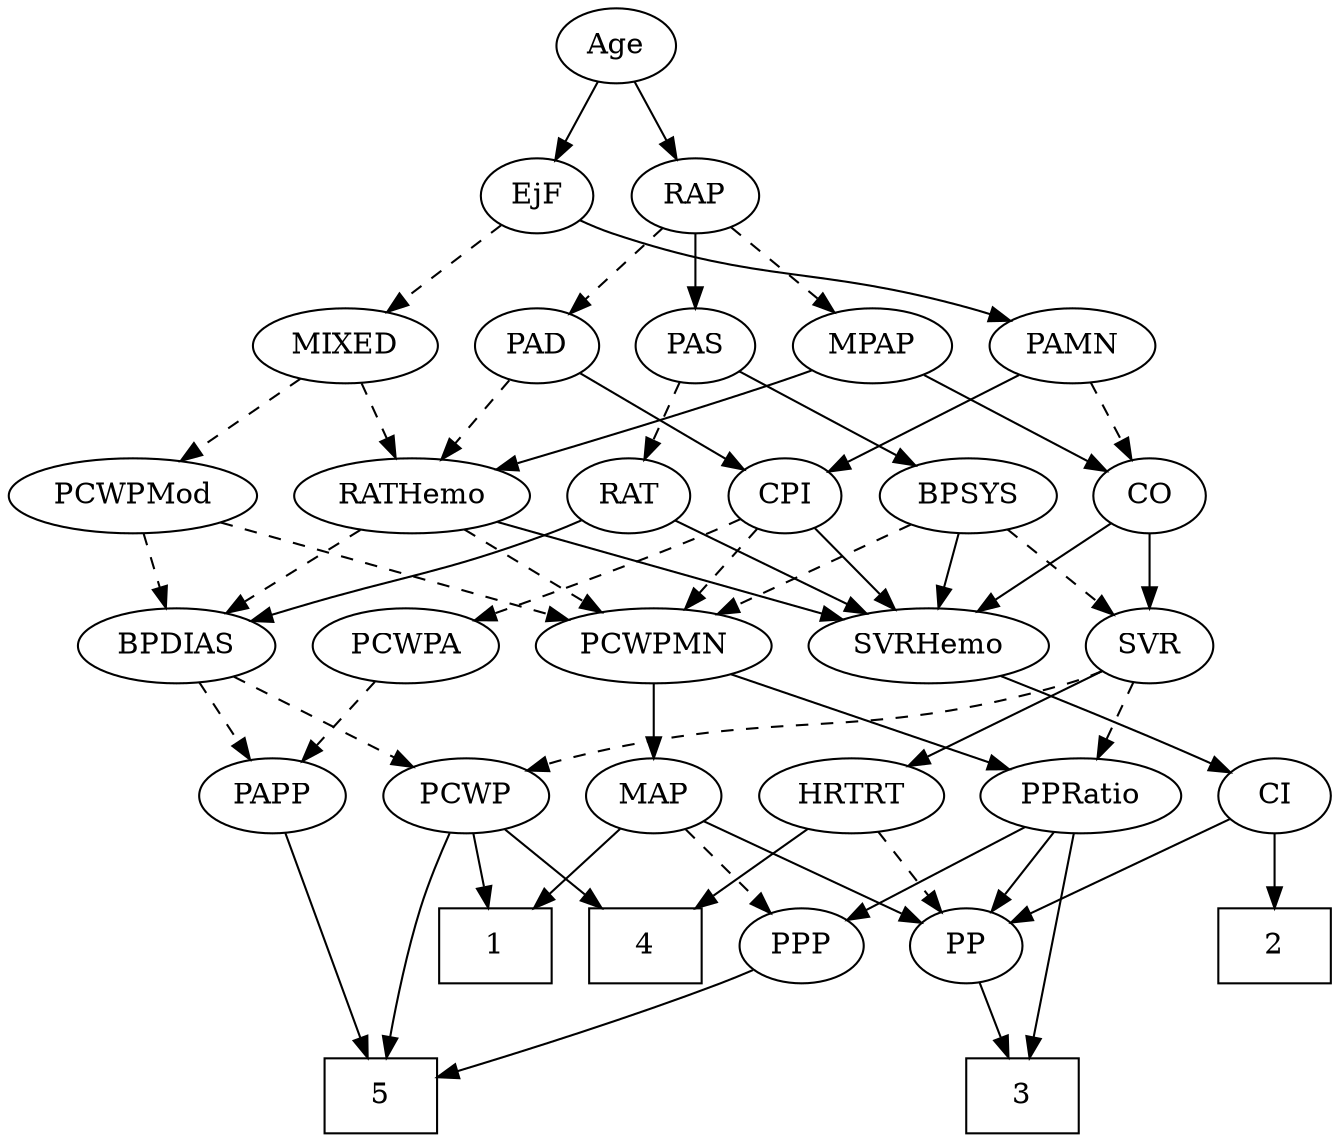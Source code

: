 strict digraph {
	graph [bb="0,0,587,540"];
	node [label="\N"];
	1	[height=0.5,
		pos="210,90",
		shape=box,
		width=0.75];
	2	[height=0.5,
		pos="560,90",
		shape=box,
		width=0.75];
	3	[height=0.5,
		pos="453,18",
		shape=box,
		width=0.75];
	4	[height=0.5,
		pos="282,90",
		shape=box,
		width=0.75];
	5	[height=0.5,
		pos="155,18",
		shape=box,
		width=0.75];
	Age	[height=0.5,
		pos="262,522",
		width=0.75];
	EjF	[height=0.5,
		pos="226,450",
		width=0.75];
	Age -> EjF	[pos="e,234.3,467.15 253.65,504.76 249.28,496.28 243.85,485.71 238.95,476.2",
		style=solid];
	RAP	[height=0.5,
		pos="299,450",
		width=0.77632];
	Age -> RAP	[pos="e,290.46,467.15 270.58,504.76 275.06,496.28 280.65,485.71 285.68,476.2",
		style=solid];
	MIXED	[height=0.5,
		pos="138,378",
		width=1.1193];
	EjF -> MIXED	[pos="e,157.05,394.16 209.03,435.5 196.59,425.61 179.44,411.96 165.1,400.56",
		style=dashed];
	PAMN	[height=0.5,
		pos="468,378",
		width=1.011];
	EjF -> PAMN	[pos="e,440.6,390.05 246.61,438.31 251.56,436.01 256.9,433.75 262,432 331.35,408.2 352.75,417.01 423,396 425.61,395.22 428.28,394.36 430.96,\
393.46",
		style=solid];
	MPAP	[height=0.5,
		pos="379,378",
		width=0.97491];
	RAP -> MPAP	[pos="e,362,393.87 315.18,434.83 326.45,424.98 341.68,411.65 354.44,400.49",
		style=dashed];
	PAD	[height=0.5,
		pos="225,378",
		width=0.79437];
	RAP -> PAD	[pos="e,240.31,393.49 283.66,434.5 273.24,424.64 259.29,411.44 247.6,400.38",
		style=dashed];
	PAS	[height=0.5,
		pos="299,378",
		width=0.75];
	RAP -> PAS	[pos="e,299,396.1 299,431.7 299,423.98 299,414.71 299,406.11",
		style=solid];
	RATHemo	[height=0.5,
		pos="171,306",
		width=1.3721];
	MIXED -> RATHemo	[pos="e,163.08,323.79 145.98,360.05 149.79,351.97 154.44,342.12 158.69,333.11",
		style=dashed];
	PCWPMod	[height=0.5,
		pos="51.995,306",
		width=1.4443];
	MIXED -> PCWPMod	[pos="e,71.515,322.89 119.33,361.81 107.63,352.29 92.349,339.85 79.3,329.22",
		style=dashed];
	CO	[height=0.5,
		pos="504,306",
		width=0.75];
	MPAP -> CO	[pos="e,483.69,318.37 401.92,364.16 422.4,352.7 452.5,335.84 474.71,323.4",
		style=solid];
	MPAP -> RATHemo	[pos="e,207.67,318.2 352.09,366.33 346.46,364.18 340.55,361.97 335,360 295.63,346.05 250.45,331.56 217.49,321.26",
		style=solid];
	BPSYS	[height=0.5,
		pos="421,306",
		width=1.0471];
	SVR	[height=0.5,
		pos="504,234",
		width=0.77632];
	BPSYS -> SVR	[pos="e,487.71,248.74 439.01,289.81 451.01,279.69 466.92,266.27 479.99,255.24",
		style=dashed];
	PCWPMN	[height=0.5,
		pos="290,234",
		width=1.3902];
	BPSYS -> PCWPMN	[pos="e,316.91,249.38 396.66,292 376.76,281.36 348.34,266.17 325.83,254.15",
		style=dashed];
	SVRHemo	[height=0.5,
		pos="408,234",
		width=1.3902];
	BPSYS -> SVRHemo	[pos="e,411.2,252.28 417.85,288.05 416.42,280.35 414.69,271.03 413.08,262.36",
		style=solid];
	PAD -> RATHemo	[pos="e,183.7,323.47 213.01,361.46 206.21,352.65 197.56,341.43 189.87,331.46",
		style=dashed];
	CPI	[height=0.5,
		pos="338,306",
		width=0.75];
	PAD -> CPI	[pos="e,318.91,318.82 244.68,364.81 262.86,353.55 290.04,336.71 310.38,324.11",
		style=solid];
	CO -> SVR	[pos="e,504,252.1 504,287.7 504,279.98 504,270.71 504,262.11",
		style=solid];
	CO -> SVRHemo	[pos="e,429.18,250.45 486.39,292.16 472.78,282.24 453.63,268.27 437.66,256.63",
		style=solid];
	PAS -> BPSYS	[pos="e,397.8,320.31 318.87,365.6 337.86,354.7 366.8,338.09 389.03,325.34",
		style=solid];
	RAT	[height=0.5,
		pos="266,306",
		width=0.75827];
	PAS -> RAT	[pos="e,273.76,323.47 291.17,360.41 287.27,352.13 282.46,341.92 278.09,332.66",
		style=dashed];
	PAMN -> CO	[pos="e,495.53,323.47 476.53,360.41 480.83,352.04 486.14,341.71 490.95,332.37",
		style=dashed];
	PAMN -> CPI	[pos="e,358.27,317.92 444.15,364.16 422.5,352.51 390.51,335.28 367.31,322.79",
		style=solid];
	RATHemo -> PCWPMN	[pos="e,265.08,249.65 195.94,290.33 213.47,280.01 237.13,266.1 256.34,254.8",
		style=dashed];
	RATHemo -> SVRHemo	[pos="e,370.44,246.09 208.03,294.06 249.18,281.91 315.74,262.25 360.64,248.99",
		style=solid];
	BPDIAS	[height=0.5,
		pos="77.995,234",
		width=1.1735];
	RATHemo -> BPDIAS	[pos="e,97.939,250.01 150.36,289.46 137.29,279.63 120.24,266.8 105.97,256.06",
		style=dashed];
	PCWPA	[height=0.5,
		pos="180,234",
		width=1.1555];
	CPI -> PCWPA	[pos="e,208.7,247.17 316.73,294.82 311.9,292.55 306.78,290.17 302,288 274.08,275.35 242.32,261.57 218.2,251.23",
		style=dashed];
	CPI -> PCWPMN	[pos="e,301.51,251.8 327.1,289.12 321.26,280.59 313.92,269.89 307.31,260.25",
		style=dashed];
	CPI -> SVRHemo	[pos="e,391.8,251.2 352.5,290.5 361.72,281.28 373.86,269.14 384.44,258.56",
		style=solid];
	RAT -> SVRHemo	[pos="e,379.72,248.94 287.25,294.52 309.26,283.67 344.09,266.5 370.69,253.39",
		style=solid];
	RAT -> BPDIAS	[pos="e,109.93,245.82 244.62,294.77 239.54,292.45 234.11,290.07 229,288 208.84,279.85 156.89,261.86 119.55,249.1",
		style=solid];
	PPRatio	[height=0.5,
		pos="475,162",
		width=1.1013];
	SVR -> PPRatio	[pos="e,482.02,179.96 497.12,216.41 493.78,208.34 489.67,198.43 485.91,189.35",
		style=dashed];
	PCWP	[height=0.5,
		pos="206,162",
		width=0.97491];
	SVR -> PCWP	[pos="e,232.23,174.14 482.85,222.12 477.76,219.83 472.27,217.62 467,216 373.53,187.34 344.31,205.75 250,180 247.35,179.28 244.64,178.45 \
241.93,177.56",
		style=dashed];
	HRTRT	[height=0.5,
		pos="378,162",
		width=1.1013];
	SVR -> HRTRT	[pos="e,402.4,176.56 483.47,221.6 463.98,210.77 434.34,194.3 411.44,181.58",
		style=solid];
	PCWPMod -> PCWPMN	[pos="e,252.64,245.99 90.234,293.75 131.77,281.54 198.16,262.01 242.88,248.86",
		style=dashed];
	PCWPMod -> BPDIAS	[pos="e,71.579,252.28 58.289,288.05 61.216,280.18 64.766,270.62 68.043,261.79",
		style=dashed];
	PAPP	[height=0.5,
		pos="117,162",
		width=0.88464];
	PCWPA -> PAPP	[pos="e,131.09,178.67 165.38,216.76 157.24,207.71 146.95,196.29 137.96,186.3",
		style=dashed];
	MAP	[height=0.5,
		pos="290,162",
		width=0.84854];
	PCWPMN -> MAP	[pos="e,290,180.1 290,215.7 290,207.98 290,198.71 290,190.11",
		style=solid];
	PCWPMN -> PPRatio	[pos="e,445.56,174.14 323.07,220.49 354.76,208.5 402.58,190.4 436.09,177.72",
		style=solid];
	CI	[height=0.5,
		pos="560,162",
		width=0.75];
	SVRHemo -> CI	[pos="e,538.7,173.11 438.09,219.38 461.53,208.73 494.88,193.53 524,180 525.78,179.17 527.62,178.31 529.47,177.45",
		style=solid];
	BPDIAS -> PCWP	[pos="e,182.8,175.69 102.98,219.34 123.22,208.27 151.89,192.59 173.84,180.58",
		style=dashed];
	BPDIAS -> PAPP	[pos="e,107.82,179.47 87.238,216.41 91.901,208.04 97.657,197.71 102.86,188.37",
		style=dashed];
	MAP -> 1	[pos="e,229.66,108.2 273.42,146.5 262.98,137.36 249.26,125.36 237.25,114.85",
		style=solid];
	PP	[height=0.5,
		pos="426,90",
		width=0.75];
	MAP -> PP	[pos="e,405.19,101.71 312.15,149.6 334.97,137.85 370.7,119.46 396.04,106.42",
		style=solid];
	PPP	[height=0.5,
		pos="354,90",
		width=0.75];
	MAP -> PPP	[pos="e,340.57,105.68 303.88,145.81 312.55,136.33 323.87,123.95 333.56,113.35",
		style=dashed];
	PP -> 3	[pos="e,446.27,36.447 432.39,72.411 435.43,64.539 439.14,54.929 442.56,46.042",
		style=solid];
	PPP -> 5	[pos="e,182.19,26.692 332.87,78.479 328.03,76.223 322.88,73.938 318,72 275.51,55.14 225.32,39.431 191.97,29.562",
		style=solid];
	PPRatio -> 3	[pos="e,456.01,36.169 472.62,143.92 470.1,125.99 465.94,96.987 462,72 460.66,63.573 459.14,54.407 457.72,46.104",
		style=solid];
	PPRatio -> PP	[pos="e,436.85,106.51 463.38,144.41 457.23,135.62 449.56,124.66 442.77,114.96",
		style=solid];
	PPRatio -> PPP	[pos="e,373.95,102.54 451.38,147.34 431.73,135.97 403.68,119.74 382.73,107.62",
		style=solid];
	PCWP -> 1	[pos="e,209.02,108.1 206.98,143.7 207.42,135.98 207.95,126.71 208.45,118.11",
		style=solid];
	PCWP -> 4	[pos="e,263.4,108.13 222.49,145.81 232.28,136.79 244.91,125.16 256.01,114.93",
		style=solid];
	PCWP -> 5	[pos="e,156.94,36.222 194.11,144.56 187.31,134.46 179.14,120.99 174,108 166.11,88.075 161.25,64.283 158.42,46.313",
		style=solid];
	CI -> 2	[pos="e,560,108.1 560,143.7 560,135.98 560,126.71 560,118.11",
		style=solid];
	CI -> PP	[pos="e,446.88,101.91 539.35,150.22 517.09,138.59 481.43,119.96 456.06,106.7",
		style=solid];
	PAPP -> 5	[pos="e,150.37,36.268 121.5,144.15 127.98,119.94 140,75.054 147.73,46.133",
		style=solid];
	HRTRT -> 4	[pos="e,305.36,108.04 357.64,146.15 344.85,136.83 328.08,124.61 313.59,114.04",
		style=solid];
	HRTRT -> PP	[pos="e,415.03,106.99 389.37,144.41 395.31,135.74 402.7,124.97 409.28,115.38",
		style=dashed];
}
